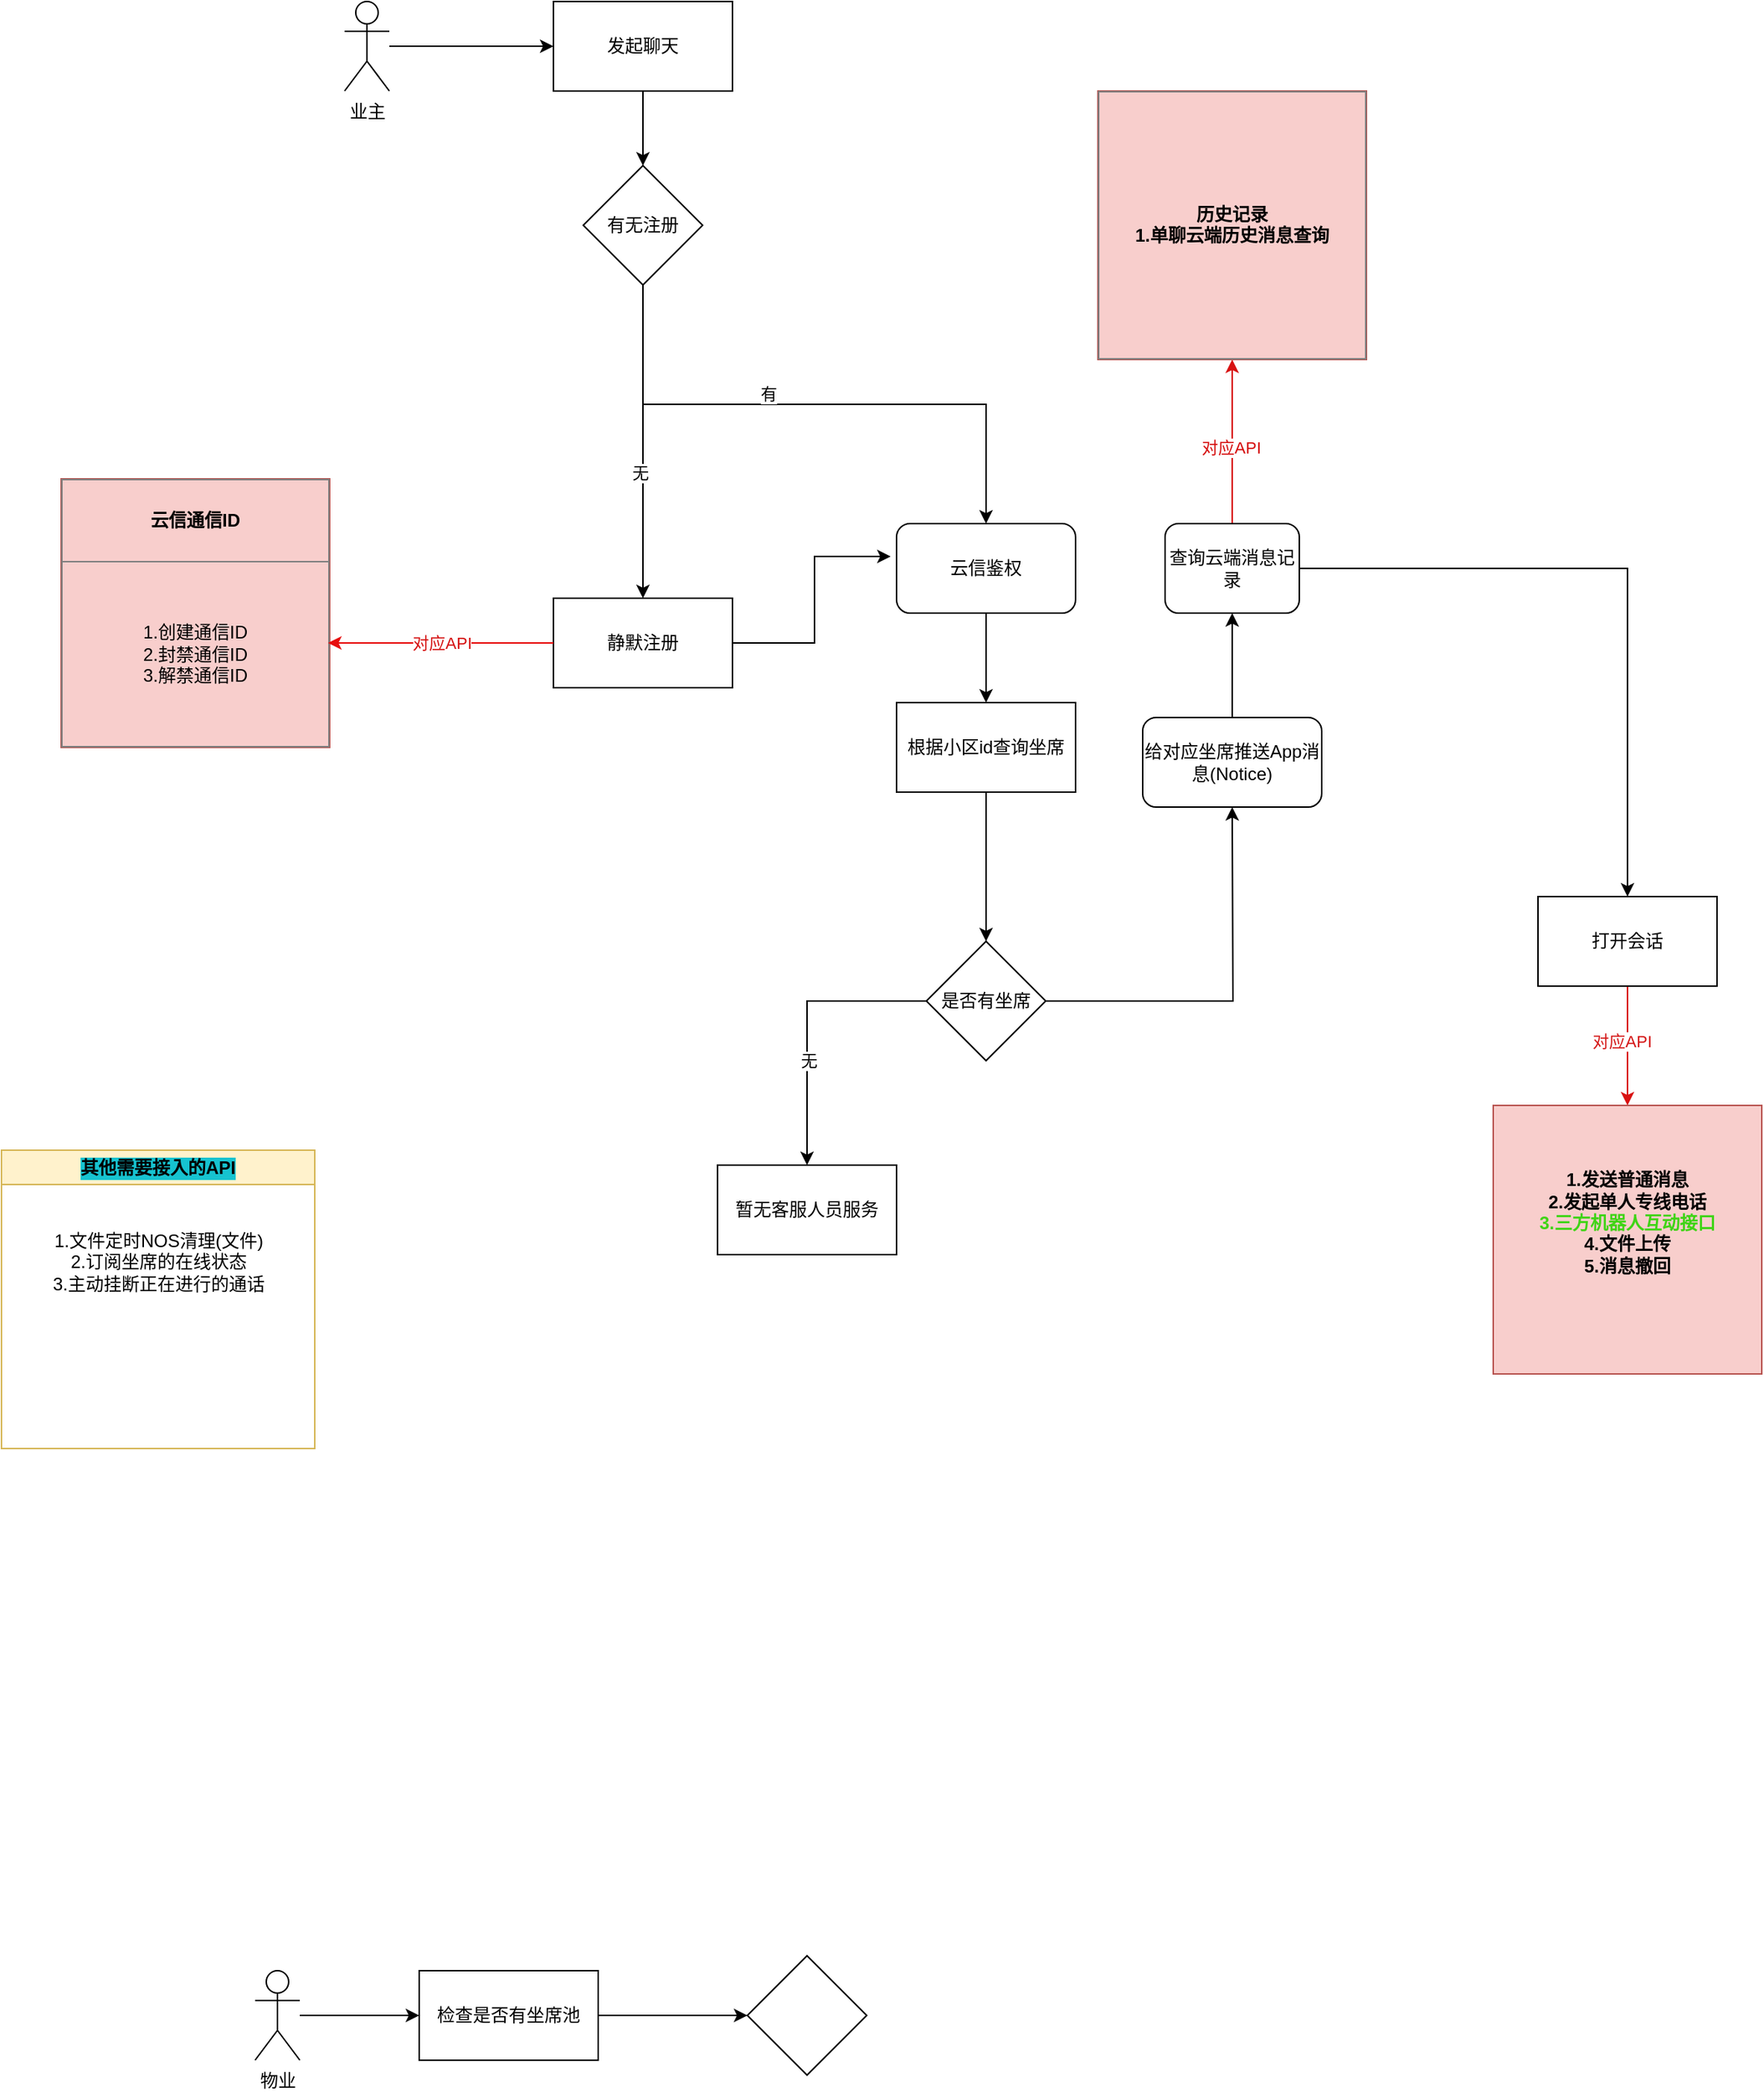<mxfile version="24.2.5" type="github">
  <diagram id="prtHgNgQTEPvFCAcTncT" name="Page-1">
    <mxGraphModel dx="2133" dy="801" grid="1" gridSize="10" guides="1" tooltips="1" connect="1" arrows="1" fold="1" page="1" pageScale="1" pageWidth="827" pageHeight="1169" math="0" shadow="0">
      <root>
        <mxCell id="0" />
        <mxCell id="1" parent="0" />
        <mxCell id="Krxz8VrOtXeD-Itm55rz-2" value="&lt;table border=&quot;1&quot; width=&quot;100%&quot; height=&quot;100%&quot; cellpadding=&quot;4&quot; style=&quot;width:100%;height:100%;border-collapse:collapse;&quot;&gt;&lt;tbody&gt;&lt;tr&gt;&lt;th align=&quot;center&quot;&gt;云信通信ID&lt;/th&gt;&lt;/tr&gt;&lt;tr&gt;&lt;td align=&quot;center&quot;&gt;1.创建通信ID&lt;br&gt;2.封禁通信ID&lt;br&gt;3.解禁通信ID&lt;/td&gt;&lt;/tr&gt;&lt;/tbody&gt;&lt;/table&gt;" style="text;html=1;whiteSpace=wrap;strokeColor=#b85450;fillColor=#f8cecc;overflow=fill;" vertex="1" parent="1">
          <mxGeometry x="-720" y="330" width="180" height="180" as="geometry" />
        </mxCell>
        <mxCell id="Krxz8VrOtXeD-Itm55rz-23" value="" style="edgeStyle=orthogonalEdgeStyle;rounded=0;orthogonalLoop=1;jettySize=auto;html=1;" edge="1" parent="1" source="Krxz8VrOtXeD-Itm55rz-20" target="Krxz8VrOtXeD-Itm55rz-22">
          <mxGeometry relative="1" as="geometry" />
        </mxCell>
        <mxCell id="Krxz8VrOtXeD-Itm55rz-20" value="业主" style="shape=umlActor;verticalLabelPosition=bottom;verticalAlign=top;html=1;outlineConnect=0;" vertex="1" parent="1">
          <mxGeometry x="-530" y="10" width="30" height="60" as="geometry" />
        </mxCell>
        <mxCell id="Krxz8VrOtXeD-Itm55rz-22" value="发起聊天" style="whiteSpace=wrap;html=1;verticalAlign=middle;" vertex="1" parent="1">
          <mxGeometry x="-390" y="10" width="120" height="60" as="geometry" />
        </mxCell>
        <mxCell id="Krxz8VrOtXeD-Itm55rz-27" value="" style="edgeStyle=orthogonalEdgeStyle;rounded=0;orthogonalLoop=1;jettySize=auto;html=1;" edge="1" parent="1" source="Krxz8VrOtXeD-Itm55rz-24" target="Krxz8VrOtXeD-Itm55rz-26">
          <mxGeometry relative="1" as="geometry" />
        </mxCell>
        <mxCell id="Krxz8VrOtXeD-Itm55rz-68" value="无" style="edgeLabel;html=1;align=center;verticalAlign=middle;resizable=0;points=[];" vertex="1" connectable="0" parent="Krxz8VrOtXeD-Itm55rz-27">
          <mxGeometry x="0.2" y="-2" relative="1" as="geometry">
            <mxPoint as="offset" />
          </mxGeometry>
        </mxCell>
        <mxCell id="Krxz8VrOtXeD-Itm55rz-31" style="edgeStyle=orthogonalEdgeStyle;rounded=0;orthogonalLoop=1;jettySize=auto;html=1;exitX=1;exitY=0.5;exitDx=0;exitDy=0;" edge="1" parent="1" source="Krxz8VrOtXeD-Itm55rz-24">
          <mxGeometry relative="1" as="geometry">
            <mxPoint x="-100" y="360" as="targetPoint" />
            <Array as="points">
              <mxPoint x="-330" y="160" />
              <mxPoint x="-330" y="280" />
              <mxPoint x="-100" y="280" />
            </Array>
          </mxGeometry>
        </mxCell>
        <mxCell id="Krxz8VrOtXeD-Itm55rz-32" value="有" style="edgeLabel;html=1;align=center;verticalAlign=middle;resizable=0;points=[];" vertex="1" connectable="0" parent="Krxz8VrOtXeD-Itm55rz-31">
          <mxGeometry x="-0.342" y="-2" relative="1" as="geometry">
            <mxPoint x="86" y="-2" as="offset" />
          </mxGeometry>
        </mxCell>
        <mxCell id="Krxz8VrOtXeD-Itm55rz-24" value="&lt;div style=&quot;text-align: justify;&quot;&gt;&lt;span style=&quot;background-color: initial;&quot;&gt;有无注册&lt;/span&gt;&lt;/div&gt;" style="rhombus;whiteSpace=wrap;html=1;verticalAlign=middle;" vertex="1" parent="1">
          <mxGeometry x="-370" y="120" width="80" height="80" as="geometry" />
        </mxCell>
        <mxCell id="Krxz8VrOtXeD-Itm55rz-71" value="" style="edgeStyle=orthogonalEdgeStyle;rounded=0;orthogonalLoop=1;jettySize=auto;html=1;entryX=-0.033;entryY=0.367;entryDx=0;entryDy=0;entryPerimeter=0;" edge="1" parent="1" source="Krxz8VrOtXeD-Itm55rz-26" target="Krxz8VrOtXeD-Itm55rz-72">
          <mxGeometry relative="1" as="geometry">
            <mxPoint x="-140" y="390" as="targetPoint" />
          </mxGeometry>
        </mxCell>
        <mxCell id="Krxz8VrOtXeD-Itm55rz-26" value="静默注册" style="whiteSpace=wrap;html=1;" vertex="1" parent="1">
          <mxGeometry x="-390" y="410" width="120" height="60" as="geometry" />
        </mxCell>
        <mxCell id="Krxz8VrOtXeD-Itm55rz-45" style="edgeStyle=orthogonalEdgeStyle;rounded=0;orthogonalLoop=1;jettySize=auto;html=1;" edge="1" parent="1" source="Krxz8VrOtXeD-Itm55rz-48">
          <mxGeometry relative="1" as="geometry">
            <mxPoint x="65" y="550" as="targetPoint" />
          </mxGeometry>
        </mxCell>
        <mxCell id="Krxz8VrOtXeD-Itm55rz-49" value="" style="edgeStyle=orthogonalEdgeStyle;rounded=0;orthogonalLoop=1;jettySize=auto;html=1;" edge="1" parent="1" source="Krxz8VrOtXeD-Itm55rz-29" target="Krxz8VrOtXeD-Itm55rz-48">
          <mxGeometry relative="1" as="geometry" />
        </mxCell>
        <mxCell id="Krxz8VrOtXeD-Itm55rz-29" value="根据小区id查询坐席" style="whiteSpace=wrap;html=1;" vertex="1" parent="1">
          <mxGeometry x="-160" y="480" width="120" height="60" as="geometry" />
        </mxCell>
        <mxCell id="Krxz8VrOtXeD-Itm55rz-44" style="edgeStyle=orthogonalEdgeStyle;rounded=0;orthogonalLoop=1;jettySize=auto;html=1;" edge="1" parent="1" source="Krxz8VrOtXeD-Itm55rz-34" target="Krxz8VrOtXeD-Itm55rz-42">
          <mxGeometry relative="1" as="geometry" />
        </mxCell>
        <mxCell id="Krxz8VrOtXeD-Itm55rz-58" style="edgeStyle=orthogonalEdgeStyle;rounded=0;orthogonalLoop=1;jettySize=auto;html=1;exitX=0.5;exitY=0;exitDx=0;exitDy=0;strokeColor=#d81313;" edge="1" parent="1" source="Krxz8VrOtXeD-Itm55rz-34" target="Krxz8VrOtXeD-Itm55rz-57">
          <mxGeometry relative="1" as="geometry" />
        </mxCell>
        <mxCell id="Krxz8VrOtXeD-Itm55rz-62" value="对应API" style="edgeLabel;html=1;align=center;verticalAlign=middle;resizable=0;points=[];fontColor=#d50b0b;" vertex="1" connectable="0" parent="Krxz8VrOtXeD-Itm55rz-58">
          <mxGeometry x="-0.073" y="1" relative="1" as="geometry">
            <mxPoint as="offset" />
          </mxGeometry>
        </mxCell>
        <mxCell id="Krxz8VrOtXeD-Itm55rz-34" value="查询云端消息记录" style="rounded=1;whiteSpace=wrap;html=1;" vertex="1" parent="1">
          <mxGeometry x="20" y="360" width="90" height="60" as="geometry" />
        </mxCell>
        <mxCell id="Krxz8VrOtXeD-Itm55rz-38" value="" style="edgeStyle=orthogonalEdgeStyle;rounded=0;orthogonalLoop=1;jettySize=auto;html=1;" edge="1" parent="1" source="Krxz8VrOtXeD-Itm55rz-36" target="Krxz8VrOtXeD-Itm55rz-37">
          <mxGeometry relative="1" as="geometry" />
        </mxCell>
        <mxCell id="Krxz8VrOtXeD-Itm55rz-36" value="物业" style="shape=umlActor;verticalLabelPosition=bottom;verticalAlign=top;html=1;outlineConnect=0;" vertex="1" parent="1">
          <mxGeometry x="-590" y="1330" width="30" height="60" as="geometry" />
        </mxCell>
        <mxCell id="Krxz8VrOtXeD-Itm55rz-40" value="" style="edgeStyle=orthogonalEdgeStyle;rounded=0;orthogonalLoop=1;jettySize=auto;html=1;" edge="1" parent="1" source="Krxz8VrOtXeD-Itm55rz-37" target="Krxz8VrOtXeD-Itm55rz-39">
          <mxGeometry relative="1" as="geometry" />
        </mxCell>
        <mxCell id="Krxz8VrOtXeD-Itm55rz-37" value="检查是否有坐席池" style="whiteSpace=wrap;html=1;verticalAlign=middle;" vertex="1" parent="1">
          <mxGeometry x="-480" y="1330" width="120" height="60" as="geometry" />
        </mxCell>
        <mxCell id="Krxz8VrOtXeD-Itm55rz-39" value="" style="rhombus;whiteSpace=wrap;html=1;" vertex="1" parent="1">
          <mxGeometry x="-260" y="1320" width="80" height="80" as="geometry" />
        </mxCell>
        <mxCell id="Krxz8VrOtXeD-Itm55rz-60" value="" style="edgeStyle=orthogonalEdgeStyle;rounded=0;orthogonalLoop=1;jettySize=auto;html=1;strokeColor=#d91212;" edge="1" parent="1" source="Krxz8VrOtXeD-Itm55rz-42">
          <mxGeometry relative="1" as="geometry">
            <mxPoint x="330" y="750" as="targetPoint" />
          </mxGeometry>
        </mxCell>
        <mxCell id="Krxz8VrOtXeD-Itm55rz-63" value="&lt;font color=&quot;#d41616&quot;&gt;对应API&lt;/font&gt;" style="edgeLabel;html=1;align=center;verticalAlign=middle;resizable=0;points=[];" vertex="1" connectable="0" parent="Krxz8VrOtXeD-Itm55rz-60">
          <mxGeometry x="-0.081" y="-4" relative="1" as="geometry">
            <mxPoint as="offset" />
          </mxGeometry>
        </mxCell>
        <mxCell id="Krxz8VrOtXeD-Itm55rz-42" value="打开会话" style="whiteSpace=wrap;html=1;" vertex="1" parent="1">
          <mxGeometry x="270" y="610" width="120" height="60" as="geometry" />
        </mxCell>
        <mxCell id="Krxz8VrOtXeD-Itm55rz-52" value="" style="edgeStyle=orthogonalEdgeStyle;rounded=0;orthogonalLoop=1;jettySize=auto;html=1;" edge="1" parent="1" source="Krxz8VrOtXeD-Itm55rz-48" target="Krxz8VrOtXeD-Itm55rz-51">
          <mxGeometry relative="1" as="geometry" />
        </mxCell>
        <mxCell id="Krxz8VrOtXeD-Itm55rz-53" value="无" style="edgeLabel;html=1;align=center;verticalAlign=middle;resizable=0;points=[];" vertex="1" connectable="0" parent="Krxz8VrOtXeD-Itm55rz-52">
          <mxGeometry x="0.263" y="1" relative="1" as="geometry">
            <mxPoint as="offset" />
          </mxGeometry>
        </mxCell>
        <mxCell id="Krxz8VrOtXeD-Itm55rz-48" value="是否有坐席" style="rhombus;whiteSpace=wrap;html=1;" vertex="1" parent="1">
          <mxGeometry x="-140" y="640" width="80" height="80" as="geometry" />
        </mxCell>
        <mxCell id="Krxz8VrOtXeD-Itm55rz-51" value="暂无客服人员服务" style="whiteSpace=wrap;html=1;" vertex="1" parent="1">
          <mxGeometry x="-280" y="790" width="120" height="60" as="geometry" />
        </mxCell>
        <mxCell id="Krxz8VrOtXeD-Itm55rz-55" style="edgeStyle=orthogonalEdgeStyle;rounded=0;orthogonalLoop=1;jettySize=auto;html=1;exitX=0;exitY=0.5;exitDx=0;exitDy=0;entryX=0.994;entryY=0.611;entryDx=0;entryDy=0;entryPerimeter=0;fontColor=#d41616;strokeColor=#e70d0d;" edge="1" parent="1" source="Krxz8VrOtXeD-Itm55rz-26" target="Krxz8VrOtXeD-Itm55rz-2">
          <mxGeometry relative="1" as="geometry" />
        </mxCell>
        <mxCell id="Krxz8VrOtXeD-Itm55rz-56" value="&lt;font color=&quot;#d51010&quot;&gt;对应API&lt;/font&gt;" style="edgeLabel;html=1;align=center;verticalAlign=middle;resizable=0;points=[];" vertex="1" connectable="0" parent="Krxz8VrOtXeD-Itm55rz-55">
          <mxGeometry x="-0.007" relative="1" as="geometry">
            <mxPoint as="offset" />
          </mxGeometry>
        </mxCell>
        <mxCell id="Krxz8VrOtXeD-Itm55rz-57" value="&lt;table border=&quot;1&quot; width=&quot;100%&quot; height=&quot;100%&quot; cellpadding=&quot;4&quot; style=&quot;width:100%;height:100%;border-collapse:collapse;&quot;&gt;&lt;tbody&gt;&lt;tr&gt;&lt;th align=&quot;center&quot;&gt;历史记录&lt;br&gt;1.单聊云端历史消息查询&lt;br&gt;&lt;/th&gt;&lt;/tr&gt;&lt;/tbody&gt;&lt;/table&gt;" style="text;html=1;whiteSpace=wrap;strokeColor=#b85450;fillColor=#f8cecc;overflow=fill;" vertex="1" parent="1">
          <mxGeometry x="-25" y="70" width="180" height="180" as="geometry" />
        </mxCell>
        <mxCell id="Krxz8VrOtXeD-Itm55rz-61" value="&lt;div&gt;&lt;span style=&quot;font-weight: 700;&quot;&gt;&lt;br&gt;&lt;/span&gt;&lt;/div&gt;&lt;span style=&quot;font-weight: 700;&quot;&gt;&lt;div&gt;&lt;span style=&quot;font-weight: 700;&quot;&gt;&lt;br&gt;&lt;/span&gt;&lt;/div&gt;&lt;div&gt;&lt;span style=&quot;font-weight: 700;&quot;&gt;&lt;br&gt;&lt;/span&gt;&lt;/div&gt;&lt;div&gt;&lt;span style=&quot;background-color: initial;&quot;&gt;1.发送普通消息&lt;/span&gt;&lt;br&gt;&lt;/div&gt;&lt;/span&gt;&lt;div style=&quot;font-weight: 700;&quot;&gt;2.发起单人专线电话&lt;br&gt;&lt;font color=&quot;#3fd416&quot;&gt;3.三方机器人互动接口&lt;/font&gt;&lt;/div&gt;&lt;div style=&quot;font-weight: 700;&quot;&gt;4.文件上传&lt;br&gt;5.消息撤回&lt;/div&gt;" style="text;html=1;whiteSpace=wrap;strokeColor=#b85450;fillColor=#f8cecc;overflow=fill;verticalAlign=middle;align=center;" vertex="1" parent="1">
          <mxGeometry x="240" y="750" width="180" height="180" as="geometry" />
        </mxCell>
        <mxCell id="Krxz8VrOtXeD-Itm55rz-67" style="edgeStyle=orthogonalEdgeStyle;rounded=0;orthogonalLoop=1;jettySize=auto;html=1;" edge="1" parent="1" source="Krxz8VrOtXeD-Itm55rz-22" target="Krxz8VrOtXeD-Itm55rz-24">
          <mxGeometry relative="1" as="geometry">
            <mxPoint x="-330" y="190" as="sourcePoint" />
          </mxGeometry>
        </mxCell>
        <mxCell id="Krxz8VrOtXeD-Itm55rz-73" style="edgeStyle=orthogonalEdgeStyle;rounded=0;orthogonalLoop=1;jettySize=auto;html=1;exitX=0.5;exitY=1;exitDx=0;exitDy=0;" edge="1" parent="1" source="Krxz8VrOtXeD-Itm55rz-72" target="Krxz8VrOtXeD-Itm55rz-29">
          <mxGeometry relative="1" as="geometry" />
        </mxCell>
        <mxCell id="Krxz8VrOtXeD-Itm55rz-72" value="云信鉴权" style="rounded=1;whiteSpace=wrap;html=1;" vertex="1" parent="1">
          <mxGeometry x="-160" y="360" width="120" height="60" as="geometry" />
        </mxCell>
        <mxCell id="Krxz8VrOtXeD-Itm55rz-74" value="其他需要接入的API" style="swimlane;whiteSpace=wrap;html=1;labelBackgroundColor=#16c3d0;fillColor=#fff2cc;strokeColor=#d6b656;" vertex="1" parent="1">
          <mxGeometry x="-760" y="780" width="210" height="200" as="geometry" />
        </mxCell>
        <mxCell id="Krxz8VrOtXeD-Itm55rz-75" value="1.文件定时NOS清理(文件)&lt;br&gt;2.订阅坐席的在线状态&lt;br&gt;3.主动挂断正在进行的通话" style="text;html=1;align=center;verticalAlign=middle;resizable=0;points=[];autosize=1;strokeColor=none;fillColor=none;" vertex="1" parent="Krxz8VrOtXeD-Itm55rz-74">
          <mxGeometry x="20" y="45" width="170" height="60" as="geometry" />
        </mxCell>
        <mxCell id="Krxz8VrOtXeD-Itm55rz-76" value="给对应坐席推送App消息(Notice)" style="rounded=1;whiteSpace=wrap;html=1;" vertex="1" parent="1">
          <mxGeometry x="5" y="490" width="120" height="60" as="geometry" />
        </mxCell>
        <mxCell id="Krxz8VrOtXeD-Itm55rz-77" value="" style="endArrow=classic;html=1;rounded=0;entryX=0.5;entryY=1;entryDx=0;entryDy=0;exitX=0.5;exitY=0;exitDx=0;exitDy=0;" edge="1" parent="1" source="Krxz8VrOtXeD-Itm55rz-76" target="Krxz8VrOtXeD-Itm55rz-34">
          <mxGeometry relative="1" as="geometry">
            <mxPoint x="60" y="480" as="sourcePoint" />
            <mxPoint x="160" y="480" as="targetPoint" />
          </mxGeometry>
        </mxCell>
      </root>
    </mxGraphModel>
  </diagram>
</mxfile>
